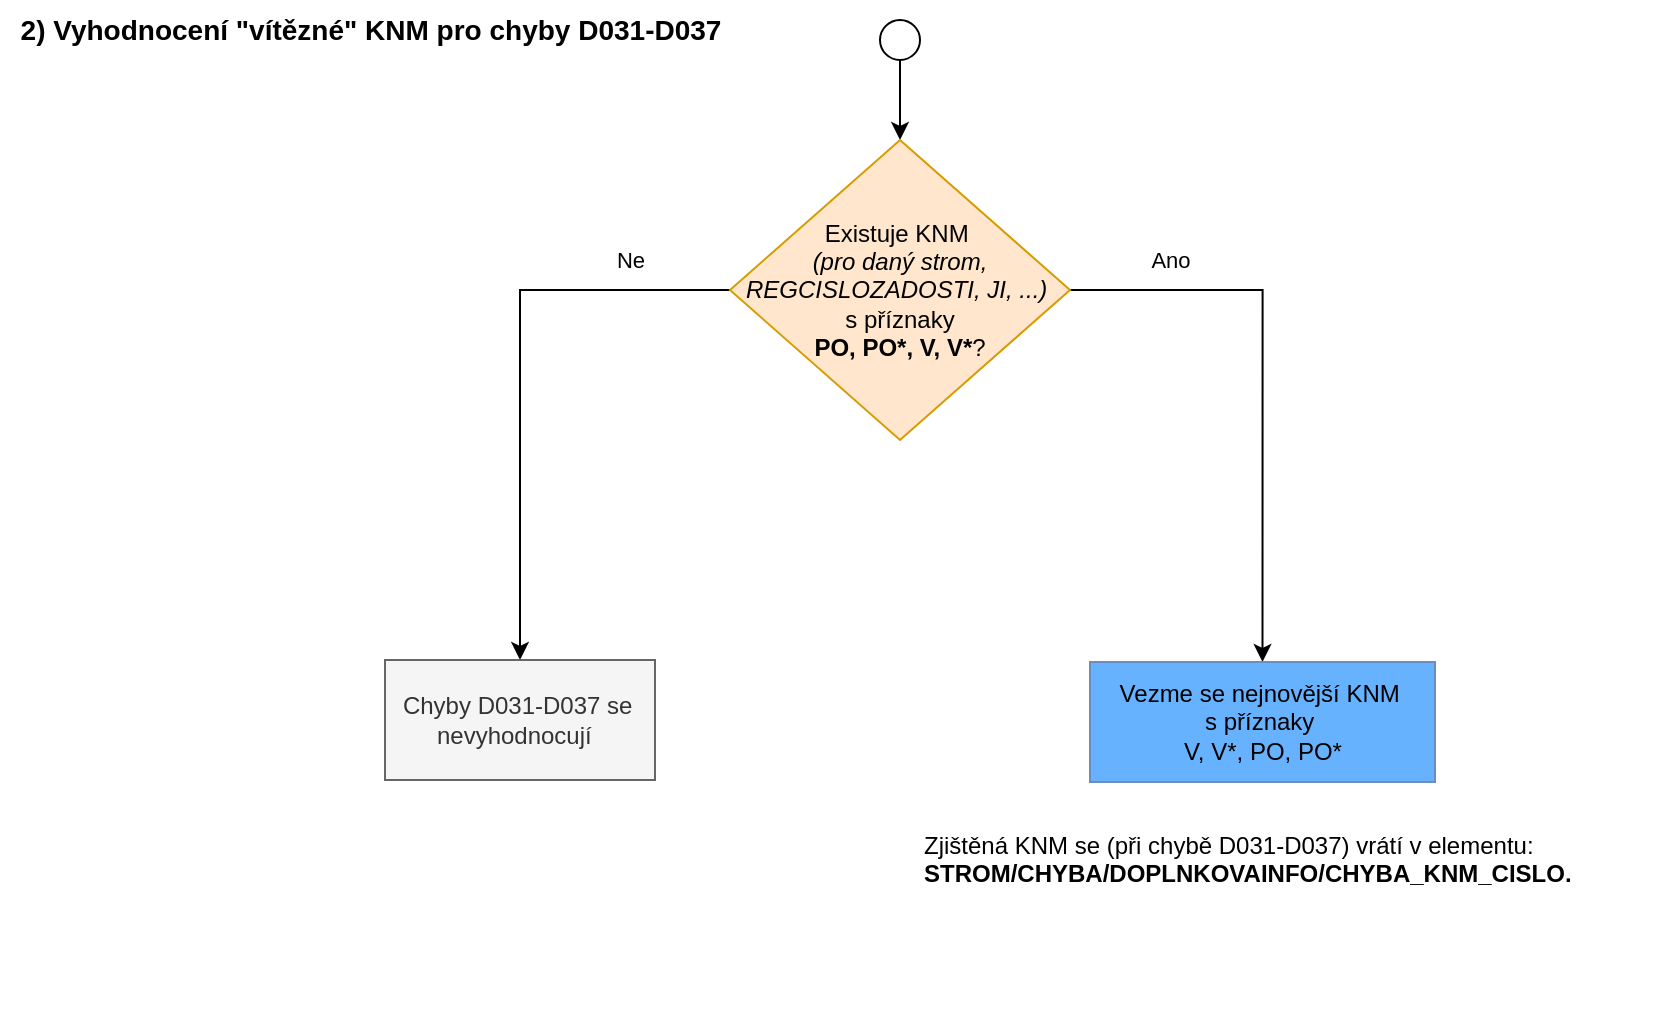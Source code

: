 <mxfile version="26.0.4">
  <diagram name="Page-1" id="cW6P8g2X35dn0sbMUSKr">
    <mxGraphModel grid="1" page="1" gridSize="10" guides="1" tooltips="1" connect="1" arrows="1" fold="1" pageScale="1" pageWidth="827" pageHeight="1169" math="0" shadow="0">
      <root>
        <mxCell id="0" />
        <mxCell id="1" parent="0" />
        <mxCell id="eF1JfKASw2XI8HcAYFnk-1" value="" style="edgeStyle=orthogonalEdgeStyle;rounded=0;orthogonalLoop=1;jettySize=auto;html=1;" edge="1" parent="1" source="eF1JfKASw2XI8HcAYFnk-2" target="eF1JfKASw2XI8HcAYFnk-7">
          <mxGeometry relative="1" as="geometry" />
        </mxCell>
        <mxCell id="eF1JfKASw2XI8HcAYFnk-2" value="" style="ellipse;whiteSpace=wrap;html=1;aspect=fixed;" vertex="1" parent="1">
          <mxGeometry x="465" y="90" width="20" height="20" as="geometry" />
        </mxCell>
        <mxCell id="eF1JfKASw2XI8HcAYFnk-3" value="" style="edgeStyle=orthogonalEdgeStyle;rounded=0;orthogonalLoop=1;jettySize=auto;html=1;entryX=0.5;entryY=0;entryDx=0;entryDy=0;" edge="1" parent="1" source="eF1JfKASw2XI8HcAYFnk-7" target="eF1JfKASw2XI8HcAYFnk-9">
          <mxGeometry relative="1" as="geometry">
            <mxPoint x="655" y="330" as="targetPoint" />
          </mxGeometry>
        </mxCell>
        <mxCell id="eF1JfKASw2XI8HcAYFnk-4" value="Ano" style="edgeLabel;html=1;align=center;verticalAlign=middle;resizable=0;points=[];" connectable="0" vertex="1" parent="eF1JfKASw2XI8HcAYFnk-3">
          <mxGeometry x="-0.4" relative="1" as="geometry">
            <mxPoint x="-35" y="-15" as="offset" />
          </mxGeometry>
        </mxCell>
        <mxCell id="eF1JfKASw2XI8HcAYFnk-5" value="" style="edgeStyle=orthogonalEdgeStyle;rounded=0;orthogonalLoop=1;jettySize=auto;html=1;" edge="1" parent="1" source="eF1JfKASw2XI8HcAYFnk-7" target="eF1JfKASw2XI8HcAYFnk-8">
          <mxGeometry relative="1" as="geometry">
            <mxPoint x="285" y="330" as="targetPoint" />
          </mxGeometry>
        </mxCell>
        <mxCell id="eF1JfKASw2XI8HcAYFnk-6" value="Ne" style="edgeLabel;html=1;align=center;verticalAlign=middle;resizable=0;points=[];" connectable="0" vertex="1" parent="eF1JfKASw2XI8HcAYFnk-5">
          <mxGeometry x="-0.128" y="-3" relative="1" as="geometry">
            <mxPoint x="58" y="-37" as="offset" />
          </mxGeometry>
        </mxCell>
        <mxCell id="eF1JfKASw2XI8HcAYFnk-7" value="Existuje&amp;nbsp;&lt;span style=&quot;background-color: transparent;&quot;&gt;KNM&amp;nbsp;&lt;/span&gt;&lt;div&gt;&lt;span style=&quot;background-color: transparent;&quot;&gt;&lt;i&gt;(pro daný strom, REGCISLOZADOSTI, JI, ...)&lt;/i&gt;&lt;/span&gt;&lt;span style=&quot;background-color: transparent;&quot;&gt;&amp;nbsp;&lt;/span&gt;&lt;/div&gt;&lt;div&gt;&lt;span style=&quot;background-color: transparent;&quot;&gt;s příznaky&lt;/span&gt;&lt;/div&gt;&lt;div&gt;&lt;b style=&quot;background-color: transparent;&quot;&gt;PO, PO*, V, V*&lt;/b&gt;&lt;span style=&quot;background-color: transparent;&quot;&gt;?&lt;/span&gt;&lt;/div&gt;" style="rhombus;whiteSpace=wrap;html=1;fillColor=#ffe6cc;strokeColor=#d79b00;" vertex="1" parent="1">
          <mxGeometry x="390" y="150" width="170" height="150" as="geometry" />
        </mxCell>
        <mxCell id="eF1JfKASw2XI8HcAYFnk-8" value="Chyby D031-D037 se&amp;nbsp;&lt;div&gt;nevyhodnocují&amp;nbsp;&amp;nbsp;&lt;/div&gt;" style="whiteSpace=wrap;html=1;fillColor=#f5f5f5;strokeColor=#666666;fontColor=#333333;" vertex="1" parent="1">
          <mxGeometry x="217.5" y="410" width="135" height="60" as="geometry" />
        </mxCell>
        <mxCell id="eF1JfKASw2XI8HcAYFnk-9" value="Vezme se&amp;nbsp;&lt;span style=&quot;background-color: transparent;&quot;&gt;nejnovější KNM&amp;nbsp;&lt;/span&gt;&lt;div&gt;&lt;span style=&quot;background-color: transparent;&quot;&gt;s příznaky&amp;nbsp;&lt;/span&gt;&lt;div&gt;&lt;span style=&quot;background-color: transparent;&quot;&gt;V, V*, PO, PO*&lt;/span&gt;&lt;/div&gt;&lt;/div&gt;" style="whiteSpace=wrap;html=1;fillColor=#66B2FF;strokeColor=#6c8ebf;" vertex="1" parent="1">
          <mxGeometry x="570" y="411" width="172.5" height="60" as="geometry" />
        </mxCell>
        <mxCell id="eF1JfKASw2XI8HcAYFnk-10" value="&lt;div style=&quot;&quot;&gt;&lt;div&gt;&lt;span style=&quot;background-color: transparent;&quot;&gt;Zjištěná KNM se (při chybě D031-D037) vrátí v elementu:&amp;nbsp;&lt;/span&gt;&lt;/div&gt;&lt;div&gt;&lt;b&gt;STROM/CHYBA/DOPLNKOVAINFO/CHYBA_KNM_CISLO.&amp;nbsp;&lt;/b&gt;&lt;/div&gt;&lt;div&gt;&lt;br&gt;&lt;/div&gt;&lt;div&gt;&lt;br&gt;&lt;/div&gt;&lt;div&gt;&lt;br&gt;&lt;/div&gt;&lt;/div&gt;" style="text;html=1;align=left;verticalAlign=middle;whiteSpace=wrap;rounded=0;" vertex="1" parent="1">
          <mxGeometry x="485" y="471" width="370" height="120" as="geometry" />
        </mxCell>
        <mxCell id="eF1JfKASw2XI8HcAYFnk-11" value="&lt;b style=&quot;font-size: 14px;&quot;&gt;2) Vyhodnocení &quot;vítězné&quot; KNM pro chyby D031-D037&lt;/b&gt;" style="text;html=1;align=center;verticalAlign=middle;resizable=0;points=[];autosize=1;strokeColor=none;fillColor=none;" vertex="1" parent="1">
          <mxGeometry x="25" y="80" width="370" height="30" as="geometry" />
        </mxCell>
      </root>
    </mxGraphModel>
  </diagram>
</mxfile>
